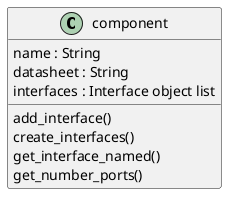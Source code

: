 @startuml
  class component{
    name : String
    datasheet : String
    interfaces : Interface object list
    add_interface()
    create_interfaces()
    get_interface_named()
    get_number_ports()
  }
@enduml


#@startuml
#  class fpga_component {
#    Name : String
#    Interfaces : Interface object list
#    Component : Component object
#    add_interface()
#    get_interfaces()
#    get_interface_named()
#    add_component()
#    get_component()
#  }
#@enduml
#
#@startuml
#  class hdl_component {
#    Name : String
#    Interfaces : Interface object list
#    Components : Component object list
#    Connections: Connection object list
#    add_interface()
#    get_interfaces()
#    get_interface_named()
#    add_component()
#    get_components()
#    get_component_named()
#    add_connection()
#    get_connection()
#    get_connection_named()
#  }
#@enduml
